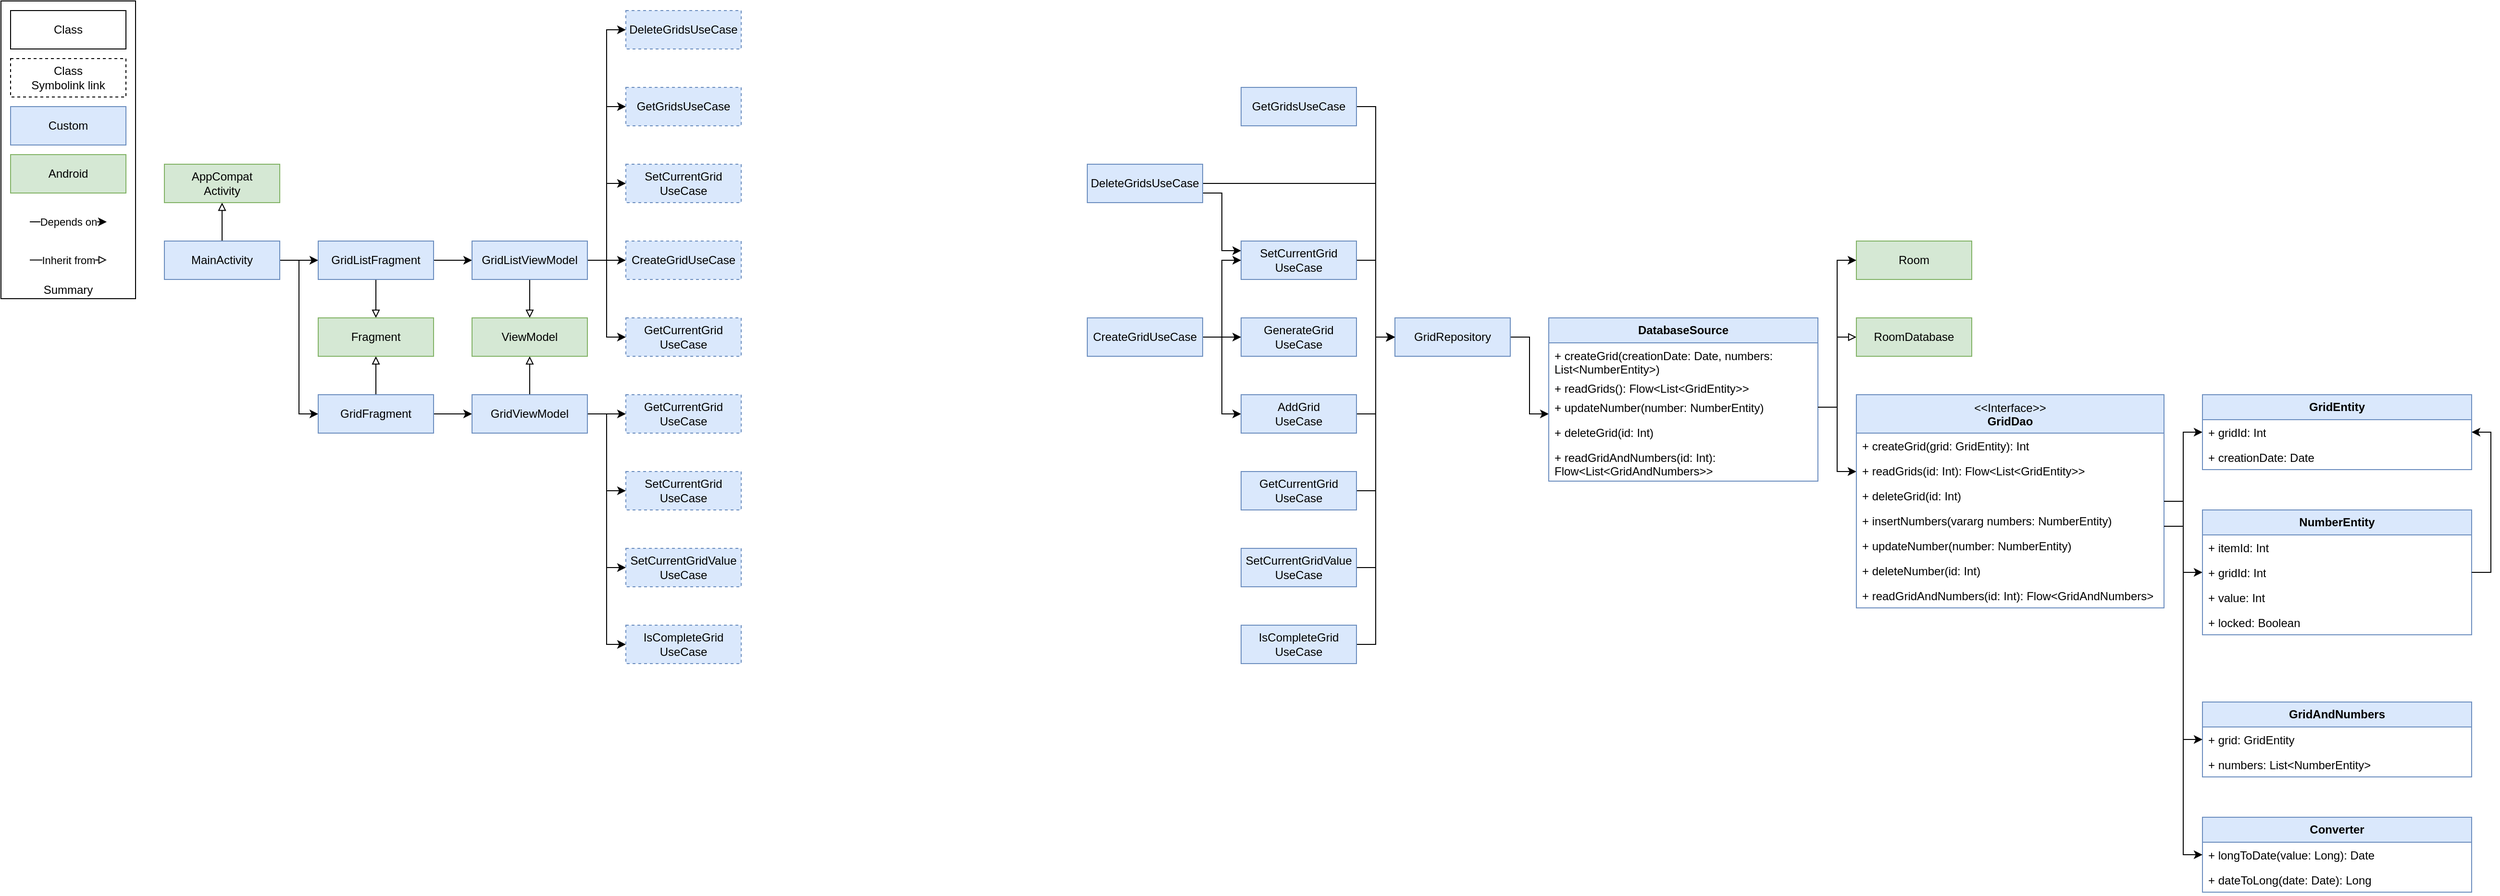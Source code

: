 <mxfile version="21.6.8" type="device">
  <diagram name="SUML" id="NLAh7Xzb34pMwgd8iKw2">
    <mxGraphModel dx="2849" dy="2372" grid="1" gridSize="10" guides="1" tooltips="1" connect="1" arrows="1" fold="1" page="1" pageScale="1" pageWidth="827" pageHeight="1169" math="0" shadow="0">
      <root>
        <mxCell id="0" />
        <mxCell id="1" parent="0" />
        <mxCell id="JIY74XaB05Dvq313Rqds-10" value="Summary" style="rounded=0;whiteSpace=wrap;html=1;connectable=0;allowArrows=0;align=center;verticalAlign=bottom;" parent="1" vertex="1">
          <mxGeometry x="-90" y="-10" width="140" height="310" as="geometry" />
        </mxCell>
        <mxCell id="4kyBC_adUinHuYCq5xL8-4" value="" style="edgeStyle=orthogonalEdgeStyle;rounded=0;orthogonalLoop=1;jettySize=auto;html=1;" parent="1" source="4kyBC_adUinHuYCq5xL8-1" target="4kyBC_adUinHuYCq5xL8-2" edge="1">
          <mxGeometry relative="1" as="geometry" />
        </mxCell>
        <mxCell id="4kyBC_adUinHuYCq5xL8-9" style="edgeStyle=orthogonalEdgeStyle;rounded=0;orthogonalLoop=1;jettySize=auto;html=1;exitX=1;exitY=0.5;exitDx=0;exitDy=0;entryX=0;entryY=0.5;entryDx=0;entryDy=0;" parent="1" source="4kyBC_adUinHuYCq5xL8-1" target="4kyBC_adUinHuYCq5xL8-7" edge="1">
          <mxGeometry relative="1" as="geometry" />
        </mxCell>
        <mxCell id="JIY74XaB05Dvq313Rqds-8" style="edgeStyle=orthogonalEdgeStyle;rounded=0;orthogonalLoop=1;jettySize=auto;html=1;exitX=0.5;exitY=0;exitDx=0;exitDy=0;entryX=0.5;entryY=1;entryDx=0;entryDy=0;endArrow=block;endFill=0;" parent="1" source="4kyBC_adUinHuYCq5xL8-1" target="JIY74XaB05Dvq313Rqds-7" edge="1">
          <mxGeometry relative="1" as="geometry" />
        </mxCell>
        <mxCell id="4kyBC_adUinHuYCq5xL8-1" value="MainActivity" style="rounded=0;whiteSpace=wrap;html=1;fillColor=#dae8fc;strokeColor=#6c8ebf;" parent="1" vertex="1">
          <mxGeometry x="80" y="240" width="120" height="40" as="geometry" />
        </mxCell>
        <mxCell id="4kyBC_adUinHuYCq5xL8-6" value="" style="edgeStyle=orthogonalEdgeStyle;rounded=0;orthogonalLoop=1;jettySize=auto;html=1;" parent="1" source="4kyBC_adUinHuYCq5xL8-2" target="4kyBC_adUinHuYCq5xL8-5" edge="1">
          <mxGeometry relative="1" as="geometry" />
        </mxCell>
        <mxCell id="YeZv4MfG5t6NwgMOMXwS-3" style="edgeStyle=orthogonalEdgeStyle;rounded=0;orthogonalLoop=1;jettySize=auto;html=1;exitX=0.5;exitY=1;exitDx=0;exitDy=0;entryX=0.5;entryY=0;entryDx=0;entryDy=0;endArrow=block;endFill=0;" parent="1" source="4kyBC_adUinHuYCq5xL8-2" target="YeZv4MfG5t6NwgMOMXwS-2" edge="1">
          <mxGeometry relative="1" as="geometry" />
        </mxCell>
        <mxCell id="4kyBC_adUinHuYCq5xL8-2" value="GridListFragment" style="rounded=0;whiteSpace=wrap;html=1;fillColor=#dae8fc;strokeColor=#6c8ebf;" parent="1" vertex="1">
          <mxGeometry x="240" y="240" width="120" height="40" as="geometry" />
        </mxCell>
        <mxCell id="4kyBC_adUinHuYCq5xL8-67" style="edgeStyle=orthogonalEdgeStyle;rounded=0;orthogonalLoop=1;jettySize=auto;html=1;exitX=1;exitY=0.5;exitDx=0;exitDy=0;entryX=0;entryY=0.5;entryDx=0;entryDy=0;" parent="1" source="4kyBC_adUinHuYCq5xL8-5" target="4kyBC_adUinHuYCq5xL8-66" edge="1">
          <mxGeometry relative="1" as="geometry" />
        </mxCell>
        <mxCell id="4kyBC_adUinHuYCq5xL8-69" style="edgeStyle=orthogonalEdgeStyle;rounded=0;orthogonalLoop=1;jettySize=auto;html=1;exitX=1;exitY=0.5;exitDx=0;exitDy=0;entryX=0;entryY=0.5;entryDx=0;entryDy=0;" parent="1" source="4kyBC_adUinHuYCq5xL8-5" target="4kyBC_adUinHuYCq5xL8-68" edge="1">
          <mxGeometry relative="1" as="geometry" />
        </mxCell>
        <mxCell id="4kyBC_adUinHuYCq5xL8-71" style="edgeStyle=orthogonalEdgeStyle;rounded=0;orthogonalLoop=1;jettySize=auto;html=1;exitX=1;exitY=0.5;exitDx=0;exitDy=0;entryX=0;entryY=0.5;entryDx=0;entryDy=0;" parent="1" source="4kyBC_adUinHuYCq5xL8-5" target="4kyBC_adUinHuYCq5xL8-70" edge="1">
          <mxGeometry relative="1" as="geometry" />
        </mxCell>
        <mxCell id="4kyBC_adUinHuYCq5xL8-73" style="edgeStyle=orthogonalEdgeStyle;rounded=0;orthogonalLoop=1;jettySize=auto;html=1;exitX=1;exitY=0.5;exitDx=0;exitDy=0;entryX=0;entryY=0.5;entryDx=0;entryDy=0;" parent="1" source="4kyBC_adUinHuYCq5xL8-5" target="4kyBC_adUinHuYCq5xL8-72" edge="1">
          <mxGeometry relative="1" as="geometry" />
        </mxCell>
        <mxCell id="4kyBC_adUinHuYCq5xL8-77" style="edgeStyle=orthogonalEdgeStyle;rounded=0;orthogonalLoop=1;jettySize=auto;html=1;exitX=1;exitY=0.5;exitDx=0;exitDy=0;entryX=0;entryY=0.5;entryDx=0;entryDy=0;" parent="1" source="4kyBC_adUinHuYCq5xL8-5" target="4kyBC_adUinHuYCq5xL8-76" edge="1">
          <mxGeometry relative="1" as="geometry" />
        </mxCell>
        <mxCell id="YeZv4MfG5t6NwgMOMXwS-6" style="edgeStyle=orthogonalEdgeStyle;rounded=0;orthogonalLoop=1;jettySize=auto;html=1;exitX=0.5;exitY=1;exitDx=0;exitDy=0;endArrow=block;endFill=0;" parent="1" source="4kyBC_adUinHuYCq5xL8-5" target="YeZv4MfG5t6NwgMOMXwS-5" edge="1">
          <mxGeometry relative="1" as="geometry" />
        </mxCell>
        <mxCell id="4kyBC_adUinHuYCq5xL8-5" value="GridListViewModel" style="rounded=0;whiteSpace=wrap;html=1;fillColor=#dae8fc;strokeColor=#6c8ebf;" parent="1" vertex="1">
          <mxGeometry x="400" y="240" width="120" height="40" as="geometry" />
        </mxCell>
        <mxCell id="4kyBC_adUinHuYCq5xL8-10" style="edgeStyle=orthogonalEdgeStyle;rounded=0;orthogonalLoop=1;jettySize=auto;html=1;exitX=1;exitY=0.5;exitDx=0;exitDy=0;entryX=0;entryY=0.5;entryDx=0;entryDy=0;" parent="1" source="4kyBC_adUinHuYCq5xL8-7" target="4kyBC_adUinHuYCq5xL8-8" edge="1">
          <mxGeometry relative="1" as="geometry" />
        </mxCell>
        <mxCell id="YeZv4MfG5t6NwgMOMXwS-4" style="edgeStyle=orthogonalEdgeStyle;rounded=0;orthogonalLoop=1;jettySize=auto;html=1;exitX=0.5;exitY=0;exitDx=0;exitDy=0;entryX=0.5;entryY=1;entryDx=0;entryDy=0;endArrow=block;endFill=0;" parent="1" source="4kyBC_adUinHuYCq5xL8-7" target="YeZv4MfG5t6NwgMOMXwS-2" edge="1">
          <mxGeometry relative="1" as="geometry" />
        </mxCell>
        <mxCell id="4kyBC_adUinHuYCq5xL8-7" value="GridFragment" style="rounded=0;whiteSpace=wrap;html=1;fillColor=#dae8fc;strokeColor=#6c8ebf;" parent="1" vertex="1">
          <mxGeometry x="240" y="400" width="120" height="40" as="geometry" />
        </mxCell>
        <mxCell id="4kyBC_adUinHuYCq5xL8-75" style="edgeStyle=orthogonalEdgeStyle;rounded=0;orthogonalLoop=1;jettySize=auto;html=1;exitX=1;exitY=0.5;exitDx=0;exitDy=0;entryX=0;entryY=0.5;entryDx=0;entryDy=0;" parent="1" source="4kyBC_adUinHuYCq5xL8-8" target="4kyBC_adUinHuYCq5xL8-74" edge="1">
          <mxGeometry relative="1" as="geometry" />
        </mxCell>
        <mxCell id="4kyBC_adUinHuYCq5xL8-79" style="edgeStyle=orthogonalEdgeStyle;rounded=0;orthogonalLoop=1;jettySize=auto;html=1;exitX=1;exitY=0.5;exitDx=0;exitDy=0;entryX=0;entryY=0.5;entryDx=0;entryDy=0;" parent="1" source="4kyBC_adUinHuYCq5xL8-8" target="4kyBC_adUinHuYCq5xL8-78" edge="1">
          <mxGeometry relative="1" as="geometry" />
        </mxCell>
        <mxCell id="4kyBC_adUinHuYCq5xL8-83" style="edgeStyle=orthogonalEdgeStyle;rounded=0;orthogonalLoop=1;jettySize=auto;html=1;exitX=1;exitY=0.5;exitDx=0;exitDy=0;entryX=0;entryY=0.5;entryDx=0;entryDy=0;" parent="1" source="4kyBC_adUinHuYCq5xL8-8" target="4kyBC_adUinHuYCq5xL8-81" edge="1">
          <mxGeometry relative="1" as="geometry" />
        </mxCell>
        <mxCell id="4kyBC_adUinHuYCq5xL8-88" style="edgeStyle=orthogonalEdgeStyle;rounded=0;orthogonalLoop=1;jettySize=auto;html=1;exitX=1;exitY=0.5;exitDx=0;exitDy=0;entryX=0;entryY=0.5;entryDx=0;entryDy=0;" parent="1" source="4kyBC_adUinHuYCq5xL8-8" target="4kyBC_adUinHuYCq5xL8-87" edge="1">
          <mxGeometry relative="1" as="geometry" />
        </mxCell>
        <mxCell id="YeZv4MfG5t6NwgMOMXwS-7" style="edgeStyle=orthogonalEdgeStyle;rounded=0;orthogonalLoop=1;jettySize=auto;html=1;exitX=0.5;exitY=0;exitDx=0;exitDy=0;endArrow=block;endFill=0;" parent="1" source="4kyBC_adUinHuYCq5xL8-8" target="YeZv4MfG5t6NwgMOMXwS-5" edge="1">
          <mxGeometry relative="1" as="geometry" />
        </mxCell>
        <mxCell id="4kyBC_adUinHuYCq5xL8-8" value="GridViewModel" style="rounded=0;whiteSpace=wrap;html=1;fillColor=#dae8fc;strokeColor=#6c8ebf;" parent="1" vertex="1">
          <mxGeometry x="400" y="400" width="120" height="40" as="geometry" />
        </mxCell>
        <mxCell id="4kyBC_adUinHuYCq5xL8-39" style="edgeStyle=orthogonalEdgeStyle;rounded=0;orthogonalLoop=1;jettySize=auto;html=1;exitX=1;exitY=0.5;exitDx=0;exitDy=0;entryX=0;entryY=0.5;entryDx=0;entryDy=0;" parent="1" source="4kyBC_adUinHuYCq5xL8-11" target="4kyBC_adUinHuYCq5xL8-25" edge="1">
          <mxGeometry relative="1" as="geometry" />
        </mxCell>
        <mxCell id="4kyBC_adUinHuYCq5xL8-11" value="GetGridsUseCase" style="rounded=0;whiteSpace=wrap;html=1;fillColor=#dae8fc;strokeColor=#6c8ebf;" parent="1" vertex="1">
          <mxGeometry x="1200" y="80" width="120" height="40" as="geometry" />
        </mxCell>
        <mxCell id="4kyBC_adUinHuYCq5xL8-20" style="edgeStyle=orthogonalEdgeStyle;rounded=0;orthogonalLoop=1;jettySize=auto;html=1;exitX=1;exitY=0.5;exitDx=0;exitDy=0;entryX=0;entryY=0.5;entryDx=0;entryDy=0;" parent="1" source="4kyBC_adUinHuYCq5xL8-12" target="4kyBC_adUinHuYCq5xL8-25" edge="1">
          <mxGeometry relative="1" as="geometry">
            <mxPoint x="1520" y="260" as="targetPoint" />
            <Array as="points">
              <mxPoint x="1340" y="180" />
              <mxPoint x="1340" y="340" />
            </Array>
          </mxGeometry>
        </mxCell>
        <mxCell id="4kyBC_adUinHuYCq5xL8-59" style="edgeStyle=orthogonalEdgeStyle;rounded=0;orthogonalLoop=1;jettySize=auto;html=1;exitX=1;exitY=0.75;exitDx=0;exitDy=0;entryX=0;entryY=0.25;entryDx=0;entryDy=0;" parent="1" source="4kyBC_adUinHuYCq5xL8-12" target="4kyBC_adUinHuYCq5xL8-21" edge="1">
          <mxGeometry relative="1" as="geometry" />
        </mxCell>
        <mxCell id="4kyBC_adUinHuYCq5xL8-12" value="DeleteGridsUseCase" style="rounded=0;whiteSpace=wrap;html=1;fillColor=#dae8fc;strokeColor=#6c8ebf;" parent="1" vertex="1">
          <mxGeometry x="1040" y="160" width="120" height="40" as="geometry" />
        </mxCell>
        <mxCell id="4kyBC_adUinHuYCq5xL8-26" style="edgeStyle=orthogonalEdgeStyle;rounded=0;orthogonalLoop=1;jettySize=auto;html=1;exitX=1;exitY=0.5;exitDx=0;exitDy=0;entryX=0;entryY=0.5;entryDx=0;entryDy=0;" parent="1" source="4kyBC_adUinHuYCq5xL8-21" target="4kyBC_adUinHuYCq5xL8-25" edge="1">
          <mxGeometry relative="1" as="geometry" />
        </mxCell>
        <mxCell id="4kyBC_adUinHuYCq5xL8-27" style="edgeStyle=orthogonalEdgeStyle;rounded=0;orthogonalLoop=1;jettySize=auto;html=1;exitX=1;exitY=0.5;exitDx=0;exitDy=0;entryX=0;entryY=0.5;entryDx=0;entryDy=0;" parent="1" source="4kyBC_adUinHuYCq5xL8-21" target="4kyBC_adUinHuYCq5xL8-25" edge="1">
          <mxGeometry relative="1" as="geometry">
            <mxPoint x="1520" y="270" as="targetPoint" />
          </mxGeometry>
        </mxCell>
        <mxCell id="4kyBC_adUinHuYCq5xL8-21" value="SetCurrentGrid&lt;br style=&quot;border-color: var(--border-color);&quot;&gt;UseCase" style="rounded=0;whiteSpace=wrap;html=1;fillColor=#dae8fc;strokeColor=#6c8ebf;" parent="1" vertex="1">
          <mxGeometry x="1200" y="240" width="120" height="40" as="geometry" />
        </mxCell>
        <mxCell id="4kyBC_adUinHuYCq5xL8-23" value="GenerateGrid&lt;br&gt;UseCase" style="rounded=0;whiteSpace=wrap;html=1;fillColor=#dae8fc;strokeColor=#6c8ebf;" parent="1" vertex="1">
          <mxGeometry x="1200" y="320" width="120" height="40" as="geometry" />
        </mxCell>
        <mxCell id="mE_XDLKYH2PYK32XQOd8-2" style="edgeStyle=orthogonalEdgeStyle;rounded=0;orthogonalLoop=1;jettySize=auto;html=1;exitX=1;exitY=0.5;exitDx=0;exitDy=0;" parent="1" source="4kyBC_adUinHuYCq5xL8-25" target="XNJ1bxFLz4BDvMgfMpp8-12" edge="1">
          <mxGeometry relative="1" as="geometry">
            <mxPoint x="1520" y="340" as="targetPoint" />
            <Array as="points">
              <mxPoint x="1500" y="340" />
              <mxPoint x="1500" y="420" />
            </Array>
          </mxGeometry>
        </mxCell>
        <mxCell id="4kyBC_adUinHuYCq5xL8-25" value="GridRepository" style="rounded=0;whiteSpace=wrap;html=1;fillColor=#dae8fc;strokeColor=#6c8ebf;" parent="1" vertex="1">
          <mxGeometry x="1360" y="320" width="120" height="40" as="geometry" />
        </mxCell>
        <mxCell id="4kyBC_adUinHuYCq5xL8-43" style="edgeStyle=orthogonalEdgeStyle;rounded=0;orthogonalLoop=1;jettySize=auto;html=1;exitX=1;exitY=0.5;exitDx=0;exitDy=0;entryX=0;entryY=0.5;entryDx=0;entryDy=0;" parent="1" source="4kyBC_adUinHuYCq5xL8-41" target="4kyBC_adUinHuYCq5xL8-25" edge="1">
          <mxGeometry relative="1" as="geometry" />
        </mxCell>
        <mxCell id="4kyBC_adUinHuYCq5xL8-41" value="GetCurrentGrid&lt;br&gt;UseCase" style="rounded=0;whiteSpace=wrap;html=1;fillColor=#dae8fc;strokeColor=#6c8ebf;" parent="1" vertex="1">
          <mxGeometry x="1200" y="480" width="120" height="40" as="geometry" />
        </mxCell>
        <mxCell id="4kyBC_adUinHuYCq5xL8-46" style="edgeStyle=orthogonalEdgeStyle;rounded=0;orthogonalLoop=1;jettySize=auto;html=1;exitX=1;exitY=0.5;exitDx=0;exitDy=0;entryX=0;entryY=0.5;entryDx=0;entryDy=0;" parent="1" source="4kyBC_adUinHuYCq5xL8-45" target="4kyBC_adUinHuYCq5xL8-23" edge="1">
          <mxGeometry relative="1" as="geometry" />
        </mxCell>
        <mxCell id="4kyBC_adUinHuYCq5xL8-47" style="edgeStyle=orthogonalEdgeStyle;rounded=0;orthogonalLoop=1;jettySize=auto;html=1;exitX=1;exitY=0.5;exitDx=0;exitDy=0;entryX=0;entryY=0.5;entryDx=0;entryDy=0;" parent="1" source="4kyBC_adUinHuYCq5xL8-45" target="4kyBC_adUinHuYCq5xL8-21" edge="1">
          <mxGeometry relative="1" as="geometry" />
        </mxCell>
        <mxCell id="4kyBC_adUinHuYCq5xL8-64" style="edgeStyle=orthogonalEdgeStyle;rounded=0;orthogonalLoop=1;jettySize=auto;html=1;exitX=1;exitY=0.5;exitDx=0;exitDy=0;entryX=0;entryY=0.5;entryDx=0;entryDy=0;" parent="1" source="4kyBC_adUinHuYCq5xL8-45" target="4kyBC_adUinHuYCq5xL8-63" edge="1">
          <mxGeometry relative="1" as="geometry" />
        </mxCell>
        <mxCell id="4kyBC_adUinHuYCq5xL8-45" value="CreateGridUseCase" style="rounded=0;whiteSpace=wrap;html=1;fillColor=#dae8fc;strokeColor=#6c8ebf;" parent="1" vertex="1">
          <mxGeometry x="1040" y="320" width="120" height="40" as="geometry" />
        </mxCell>
        <mxCell id="XNJ1bxFLz4BDvMgfMpp8-32" style="edgeStyle=orthogonalEdgeStyle;rounded=0;orthogonalLoop=1;jettySize=auto;html=1;entryX=0;entryY=0.5;entryDx=0;entryDy=0;" parent="1" source="4kyBC_adUinHuYCq5xL8-52" target="4kyBC_adUinHuYCq5xL8-25" edge="1">
          <mxGeometry relative="1" as="geometry">
            <mxPoint x="1320" y="660" as="sourcePoint" />
          </mxGeometry>
        </mxCell>
        <mxCell id="4kyBC_adUinHuYCq5xL8-52" value="IsCompleteGrid&lt;br&gt;UseCase" style="rounded=0;whiteSpace=wrap;html=1;fillColor=#dae8fc;strokeColor=#6c8ebf;" parent="1" vertex="1">
          <mxGeometry x="1200" y="640" width="120" height="40" as="geometry" />
        </mxCell>
        <mxCell id="4kyBC_adUinHuYCq5xL8-61" style="edgeStyle=orthogonalEdgeStyle;rounded=0;orthogonalLoop=1;jettySize=auto;html=1;exitX=1;exitY=0.5;exitDx=0;exitDy=0;entryX=0;entryY=0.5;entryDx=0;entryDy=0;" parent="1" source="4kyBC_adUinHuYCq5xL8-60" target="4kyBC_adUinHuYCq5xL8-25" edge="1">
          <mxGeometry relative="1" as="geometry" />
        </mxCell>
        <mxCell id="4kyBC_adUinHuYCq5xL8-60" value="SetCurrentGridValue&lt;br&gt;UseCase" style="rounded=0;whiteSpace=wrap;html=1;fillColor=#dae8fc;strokeColor=#6c8ebf;" parent="1" vertex="1">
          <mxGeometry x="1200" y="560" width="120" height="40" as="geometry" />
        </mxCell>
        <mxCell id="4kyBC_adUinHuYCq5xL8-65" style="edgeStyle=orthogonalEdgeStyle;rounded=0;orthogonalLoop=1;jettySize=auto;html=1;exitX=1;exitY=0.5;exitDx=0;exitDy=0;entryX=0;entryY=0.5;entryDx=0;entryDy=0;" parent="1" source="4kyBC_adUinHuYCq5xL8-63" target="4kyBC_adUinHuYCq5xL8-25" edge="1">
          <mxGeometry relative="1" as="geometry" />
        </mxCell>
        <mxCell id="4kyBC_adUinHuYCq5xL8-63" value="AddGrid&lt;br&gt;UseCase" style="rounded=0;whiteSpace=wrap;html=1;fillColor=#dae8fc;strokeColor=#6c8ebf;" parent="1" vertex="1">
          <mxGeometry x="1200" y="400" width="120" height="40" as="geometry" />
        </mxCell>
        <mxCell id="4kyBC_adUinHuYCq5xL8-66" value="GetGridsUseCase" style="rounded=0;whiteSpace=wrap;html=1;dashed=1;fillColor=#dae8fc;strokeColor=#6c8ebf;" parent="1" vertex="1">
          <mxGeometry x="560" y="80" width="120" height="40" as="geometry" />
        </mxCell>
        <mxCell id="4kyBC_adUinHuYCq5xL8-68" value="CreateGridUseCase" style="rounded=0;whiteSpace=wrap;html=1;dashed=1;fillColor=#dae8fc;strokeColor=#6c8ebf;" parent="1" vertex="1">
          <mxGeometry x="560" y="240" width="120" height="40" as="geometry" />
        </mxCell>
        <mxCell id="4kyBC_adUinHuYCq5xL8-70" value="GetCurrentGrid&lt;br&gt;UseCase" style="rounded=0;whiteSpace=wrap;html=1;dashed=1;fillColor=#dae8fc;strokeColor=#6c8ebf;" parent="1" vertex="1">
          <mxGeometry x="560" y="320" width="120" height="40" as="geometry" />
        </mxCell>
        <mxCell id="4kyBC_adUinHuYCq5xL8-72" value="SetCurrentGrid&lt;br&gt;UseCase" style="rounded=0;whiteSpace=wrap;html=1;dashed=1;fillColor=#dae8fc;strokeColor=#6c8ebf;" parent="1" vertex="1">
          <mxGeometry x="560" y="160" width="120" height="40" as="geometry" />
        </mxCell>
        <mxCell id="4kyBC_adUinHuYCq5xL8-74" value="SetCurrentGridValue&lt;br&gt;UseCase" style="rounded=0;whiteSpace=wrap;html=1;dashed=1;fillColor=#dae8fc;strokeColor=#6c8ebf;" parent="1" vertex="1">
          <mxGeometry x="560" y="560" width="120" height="40" as="geometry" />
        </mxCell>
        <mxCell id="4kyBC_adUinHuYCq5xL8-76" value="DeleteGridsUseCase" style="rounded=0;whiteSpace=wrap;html=1;dashed=1;fillColor=#dae8fc;strokeColor=#6c8ebf;" parent="1" vertex="1">
          <mxGeometry x="560" width="120" height="40" as="geometry" />
        </mxCell>
        <mxCell id="4kyBC_adUinHuYCq5xL8-78" value="SetCurrentGrid&lt;br&gt;UseCase" style="rounded=0;whiteSpace=wrap;html=1;dashed=1;fillColor=#dae8fc;strokeColor=#6c8ebf;" parent="1" vertex="1">
          <mxGeometry x="560" y="480" width="120" height="40" as="geometry" />
        </mxCell>
        <mxCell id="4kyBC_adUinHuYCq5xL8-81" value="IsCompleteGrid&lt;br&gt;UseCase" style="rounded=0;whiteSpace=wrap;html=1;dashed=1;fillColor=#dae8fc;strokeColor=#6c8ebf;" parent="1" vertex="1">
          <mxGeometry x="560" y="640" width="120" height="40" as="geometry" />
        </mxCell>
        <mxCell id="4kyBC_adUinHuYCq5xL8-87" value="GetCurrentGrid&lt;br&gt;UseCase" style="rounded=0;whiteSpace=wrap;html=1;dashed=1;fillColor=#dae8fc;strokeColor=#6c8ebf;" parent="1" vertex="1">
          <mxGeometry x="560" y="400" width="120" height="40" as="geometry" />
        </mxCell>
        <mxCell id="JIY74XaB05Dvq313Rqds-2" value="Class" style="rounded=0;whiteSpace=wrap;html=1;" parent="1" vertex="1">
          <mxGeometry x="-80" width="120" height="40" as="geometry" />
        </mxCell>
        <mxCell id="JIY74XaB05Dvq313Rqds-3" value="Class&lt;br&gt;Symbolink link" style="rounded=0;whiteSpace=wrap;html=1;dashed=1;" parent="1" vertex="1">
          <mxGeometry x="-80" y="50" width="120" height="40" as="geometry" />
        </mxCell>
        <mxCell id="JIY74XaB05Dvq313Rqds-4" value="Custom" style="rounded=0;whiteSpace=wrap;html=1;fillColor=#dae8fc;strokeColor=#6c8ebf;" parent="1" vertex="1">
          <mxGeometry x="-80" y="100" width="120" height="40" as="geometry" />
        </mxCell>
        <mxCell id="JIY74XaB05Dvq313Rqds-5" value="Android" style="rounded=0;whiteSpace=wrap;html=1;fillColor=#d5e8d4;strokeColor=#82b366;" parent="1" vertex="1">
          <mxGeometry x="-80" y="150" width="120" height="40" as="geometry" />
        </mxCell>
        <mxCell id="JIY74XaB05Dvq313Rqds-7" value="AppCompat&lt;br&gt;Activity" style="rounded=0;whiteSpace=wrap;html=1;fillColor=#d5e8d4;strokeColor=#82b366;" parent="1" vertex="1">
          <mxGeometry x="80" y="160" width="120" height="40" as="geometry" />
        </mxCell>
        <mxCell id="YeZv4MfG5t6NwgMOMXwS-2" value="Fragment" style="rounded=0;whiteSpace=wrap;html=1;fillColor=#d5e8d4;strokeColor=#82b366;" parent="1" vertex="1">
          <mxGeometry x="240" y="320" width="120" height="40" as="geometry" />
        </mxCell>
        <mxCell id="YeZv4MfG5t6NwgMOMXwS-5" value="ViewModel" style="rounded=0;whiteSpace=wrap;html=1;fillColor=#d5e8d4;strokeColor=#82b366;" parent="1" vertex="1">
          <mxGeometry x="400" y="320" width="120" height="40" as="geometry" />
        </mxCell>
        <mxCell id="mE_XDLKYH2PYK32XQOd8-4" style="edgeStyle=orthogonalEdgeStyle;rounded=0;orthogonalLoop=1;jettySize=auto;html=1;entryX=0;entryY=0.5;entryDx=0;entryDy=0;endArrow=block;endFill=0;exitX=1;exitY=0.5;exitDx=0;exitDy=0;" parent="1" source="XNJ1bxFLz4BDvMgfMpp8-25" target="mE_XDLKYH2PYK32XQOd8-3" edge="1">
          <mxGeometry relative="1" as="geometry">
            <mxPoint x="1800" y="340" as="sourcePoint" />
          </mxGeometry>
        </mxCell>
        <mxCell id="mE_XDLKYH2PYK32XQOd8-3" value="RoomDatabase" style="rounded=0;whiteSpace=wrap;html=1;fillColor=#d5e8d4;strokeColor=#82b366;" parent="1" vertex="1">
          <mxGeometry x="1840" y="320" width="120" height="40" as="geometry" />
        </mxCell>
        <mxCell id="Klv46KZobbPqdw4Ytzde-26" style="edgeStyle=orthogonalEdgeStyle;rounded=0;orthogonalLoop=1;jettySize=auto;html=1;exitX=1;exitY=0.5;exitDx=0;exitDy=0;" parent="1" source="XNJ1bxFLz4BDvMgfMpp8-25" target="Klv46KZobbPqdw4Ytzde-1" edge="1">
          <mxGeometry relative="1" as="geometry">
            <mxPoint x="1800" y="350" as="sourcePoint" />
            <mxPoint x="1680" y="479" as="targetPoint" />
            <Array as="points">
              <mxPoint x="1820" y="413" />
              <mxPoint x="1820" y="480" />
            </Array>
          </mxGeometry>
        </mxCell>
        <mxCell id="mE_XDLKYH2PYK32XQOd8-13" value="Room" style="rounded=0;whiteSpace=wrap;html=1;fillColor=#d5e8d4;strokeColor=#82b366;" parent="1" vertex="1">
          <mxGeometry x="1840" y="240" width="120" height="40" as="geometry" />
        </mxCell>
        <mxCell id="Klv46KZobbPqdw4Ytzde-23" style="edgeStyle=orthogonalEdgeStyle;rounded=0;orthogonalLoop=1;jettySize=auto;html=1;" parent="1" source="Klv46KZobbPqdw4Ytzde-1" target="Klv46KZobbPqdw4Ytzde-9" edge="1">
          <mxGeometry relative="1" as="geometry" />
        </mxCell>
        <mxCell id="Klv46KZobbPqdw4Ytzde-35" style="edgeStyle=orthogonalEdgeStyle;rounded=0;orthogonalLoop=1;jettySize=auto;html=1;entryX=0;entryY=0.5;entryDx=0;entryDy=0;" parent="1" source="Klv46KZobbPqdw4Ytzde-1" target="XNJ1bxFLz4BDvMgfMpp8-2" edge="1">
          <mxGeometry relative="1" as="geometry">
            <Array as="points">
              <mxPoint x="2180" y="537" />
              <mxPoint x="2180" y="585" />
            </Array>
          </mxGeometry>
        </mxCell>
        <mxCell id="Klv46KZobbPqdw4Ytzde-1" value="&lt;span style=&quot;font-weight: normal;&quot;&gt;&amp;lt;&amp;lt;Interface&amp;gt;&amp;gt;&lt;/span&gt;&lt;br&gt;GridDao" style="swimlane;fontStyle=1;align=center;verticalAlign=top;childLayout=stackLayout;horizontal=1;startSize=40;horizontalStack=0;resizeParent=1;resizeParentMax=0;resizeLast=0;collapsible=1;marginBottom=0;whiteSpace=wrap;html=1;fillColor=#dae8fc;strokeColor=#6c8ebf;" parent="1" vertex="1">
          <mxGeometry x="1840" y="400" width="320" height="222" as="geometry" />
        </mxCell>
        <mxCell id="h6VU9AO6Q5mEP0LXfKcr-3" value="+ createGrid(grid: GridEntity): Int" style="text;strokeColor=none;fillColor=none;align=left;verticalAlign=top;spacingLeft=4;spacingRight=4;overflow=hidden;rotatable=0;points=[[0,0.5],[1,0.5]];portConstraint=eastwest;whiteSpace=wrap;html=1;" parent="Klv46KZobbPqdw4Ytzde-1" vertex="1">
          <mxGeometry y="40" width="320" height="26" as="geometry" />
        </mxCell>
        <mxCell id="Klv46KZobbPqdw4Ytzde-5" value="+ readGrids(id: Int): Flow&amp;lt;List&amp;lt;GridEntity&amp;gt;&amp;gt;" style="text;strokeColor=none;fillColor=none;align=left;verticalAlign=top;spacingLeft=4;spacingRight=4;overflow=hidden;rotatable=0;points=[[0,0.5],[1,0.5]];portConstraint=eastwest;whiteSpace=wrap;html=1;" parent="Klv46KZobbPqdw4Ytzde-1" vertex="1">
          <mxGeometry y="66" width="320" height="26" as="geometry" />
        </mxCell>
        <mxCell id="h6VU9AO6Q5mEP0LXfKcr-7" value="+ deleteGrid(id: Int)" style="text;strokeColor=none;fillColor=none;align=left;verticalAlign=top;spacingLeft=4;spacingRight=4;overflow=hidden;rotatable=0;points=[[0,0.5],[1,0.5]];portConstraint=eastwest;whiteSpace=wrap;html=1;" parent="Klv46KZobbPqdw4Ytzde-1" vertex="1">
          <mxGeometry y="92" width="320" height="26" as="geometry" />
        </mxCell>
        <mxCell id="XNJ1bxFLz4BDvMgfMpp8-5" value="+ insertNumbers(vararg numbers: NumberEntity)" style="text;strokeColor=none;fillColor=none;align=left;verticalAlign=top;spacingLeft=4;spacingRight=4;overflow=hidden;rotatable=0;points=[[0,0.5],[1,0.5]];portConstraint=eastwest;whiteSpace=wrap;html=1;" parent="Klv46KZobbPqdw4Ytzde-1" vertex="1">
          <mxGeometry y="118" width="320" height="26" as="geometry" />
        </mxCell>
        <mxCell id="XNJ1bxFLz4BDvMgfMpp8-7" value="+ updateNumber(number: NumberEntity)" style="text;strokeColor=none;fillColor=none;align=left;verticalAlign=top;spacingLeft=4;spacingRight=4;overflow=hidden;rotatable=0;points=[[0,0.5],[1,0.5]];portConstraint=eastwest;whiteSpace=wrap;html=1;" parent="Klv46KZobbPqdw4Ytzde-1" vertex="1">
          <mxGeometry y="144" width="320" height="26" as="geometry" />
        </mxCell>
        <mxCell id="XNJ1bxFLz4BDvMgfMpp8-8" value="+ deleteNumber(id: Int)" style="text;strokeColor=none;fillColor=none;align=left;verticalAlign=top;spacingLeft=4;spacingRight=4;overflow=hidden;rotatable=0;points=[[0,0.5],[1,0.5]];portConstraint=eastwest;whiteSpace=wrap;html=1;" parent="Klv46KZobbPqdw4Ytzde-1" vertex="1">
          <mxGeometry y="170" width="320" height="26" as="geometry" />
        </mxCell>
        <mxCell id="XNJ1bxFLz4BDvMgfMpp8-27" value="+ readGridAndNumbers(id: Int): Flow&amp;lt;GridAndNumbers&amp;gt;" style="text;strokeColor=none;fillColor=none;align=left;verticalAlign=top;spacingLeft=4;spacingRight=4;overflow=hidden;rotatable=0;points=[[0,0.5],[1,0.5]];portConstraint=eastwest;whiteSpace=wrap;html=1;" parent="Klv46KZobbPqdw4Ytzde-1" vertex="1">
          <mxGeometry y="196" width="320" height="26" as="geometry" />
        </mxCell>
        <mxCell id="Klv46KZobbPqdw4Ytzde-9" value="&lt;b&gt;GridEntity&lt;/b&gt;" style="swimlane;fontStyle=0;childLayout=stackLayout;horizontal=1;startSize=26;fillColor=#dae8fc;horizontalStack=0;resizeParent=1;resizeParentMax=0;resizeLast=0;collapsible=1;marginBottom=0;whiteSpace=wrap;html=1;strokeColor=#6c8ebf;" parent="1" vertex="1">
          <mxGeometry x="2200" y="400" width="280" height="78" as="geometry" />
        </mxCell>
        <mxCell id="Klv46KZobbPqdw4Ytzde-10" value="+ gridId: Int" style="text;strokeColor=none;fillColor=none;align=left;verticalAlign=top;spacingLeft=4;spacingRight=4;overflow=hidden;rotatable=0;points=[[0,0.5],[1,0.5]];portConstraint=eastwest;whiteSpace=wrap;html=1;" parent="Klv46KZobbPqdw4Ytzde-9" vertex="1">
          <mxGeometry y="26" width="280" height="26" as="geometry" />
        </mxCell>
        <mxCell id="Klv46KZobbPqdw4Ytzde-11" value="+ creationDate: Date" style="text;strokeColor=none;fillColor=none;align=left;verticalAlign=top;spacingLeft=4;spacingRight=4;overflow=hidden;rotatable=0;points=[[0,0.5],[1,0.5]];portConstraint=eastwest;whiteSpace=wrap;html=1;" parent="Klv46KZobbPqdw4Ytzde-9" vertex="1">
          <mxGeometry y="52" width="280" height="26" as="geometry" />
        </mxCell>
        <mxCell id="Klv46KZobbPqdw4Ytzde-27" value="Depends on" style="endArrow=classic;html=1;rounded=0;" parent="1" edge="1">
          <mxGeometry width="50" height="50" relative="1" as="geometry">
            <mxPoint x="-60" y="220" as="sourcePoint" />
            <mxPoint x="20" y="220" as="targetPoint" />
          </mxGeometry>
        </mxCell>
        <mxCell id="Klv46KZobbPqdw4Ytzde-28" value="Inherit from" style="endArrow=block;html=1;rounded=0;endFill=0;" parent="1" edge="1">
          <mxGeometry width="50" height="50" relative="1" as="geometry">
            <mxPoint x="-60" y="259.71" as="sourcePoint" />
            <mxPoint x="20" y="259.71" as="targetPoint" />
          </mxGeometry>
        </mxCell>
        <mxCell id="Klv46KZobbPqdw4Ytzde-32" value="&lt;b&gt;NumberEntity&lt;/b&gt;" style="swimlane;fontStyle=0;childLayout=stackLayout;horizontal=1;startSize=26;fillColor=#dae8fc;horizontalStack=0;resizeParent=1;resizeParentMax=0;resizeLast=0;collapsible=1;marginBottom=0;whiteSpace=wrap;html=1;strokeColor=#6c8ebf;" parent="1" vertex="1">
          <mxGeometry x="2200" y="520" width="280" height="130" as="geometry" />
        </mxCell>
        <mxCell id="h6VU9AO6Q5mEP0LXfKcr-1" value="+ itemId: Int" style="text;strokeColor=none;fillColor=none;align=left;verticalAlign=top;spacingLeft=4;spacingRight=4;overflow=hidden;rotatable=0;points=[[0,0.5],[1,0.5]];portConstraint=eastwest;whiteSpace=wrap;html=1;" parent="Klv46KZobbPqdw4Ytzde-32" vertex="1">
          <mxGeometry y="26" width="280" height="26" as="geometry" />
        </mxCell>
        <mxCell id="XNJ1bxFLz4BDvMgfMpp8-2" value="+ gridId: Int" style="text;strokeColor=none;fillColor=none;align=left;verticalAlign=top;spacingLeft=4;spacingRight=4;overflow=hidden;rotatable=0;points=[[0,0.5],[1,0.5]];portConstraint=eastwest;whiteSpace=wrap;html=1;" parent="Klv46KZobbPqdw4Ytzde-32" vertex="1">
          <mxGeometry y="52" width="280" height="26" as="geometry" />
        </mxCell>
        <mxCell id="Klv46KZobbPqdw4Ytzde-33" value="+ value: Int" style="text;strokeColor=none;fillColor=none;align=left;verticalAlign=top;spacingLeft=4;spacingRight=4;overflow=hidden;rotatable=0;points=[[0,0.5],[1,0.5]];portConstraint=eastwest;whiteSpace=wrap;html=1;" parent="Klv46KZobbPqdw4Ytzde-32" vertex="1">
          <mxGeometry y="78" width="280" height="26" as="geometry" />
        </mxCell>
        <mxCell id="Klv46KZobbPqdw4Ytzde-34" value="+ locked: Boolean" style="text;strokeColor=none;fillColor=none;align=left;verticalAlign=top;spacingLeft=4;spacingRight=4;overflow=hidden;rotatable=0;points=[[0,0.5],[1,0.5]];portConstraint=eastwest;whiteSpace=wrap;html=1;" parent="Klv46KZobbPqdw4Ytzde-32" vertex="1">
          <mxGeometry y="104" width="280" height="26" as="geometry" />
        </mxCell>
        <mxCell id="XNJ1bxFLz4BDvMgfMpp8-4" style="edgeStyle=orthogonalEdgeStyle;rounded=0;orthogonalLoop=1;jettySize=auto;html=1;exitX=1;exitY=0.5;exitDx=0;exitDy=0;entryX=1;entryY=0.5;entryDx=0;entryDy=0;" parent="1" source="XNJ1bxFLz4BDvMgfMpp8-2" target="Klv46KZobbPqdw4Ytzde-10" edge="1">
          <mxGeometry relative="1" as="geometry" />
        </mxCell>
        <mxCell id="XNJ1bxFLz4BDvMgfMpp8-12" value="&lt;b&gt;DatabaseSource&lt;/b&gt;" style="swimlane;fontStyle=0;childLayout=stackLayout;horizontal=1;startSize=26;fillColor=#dae8fc;horizontalStack=0;resizeParent=1;resizeParentMax=0;resizeLast=0;collapsible=1;marginBottom=0;whiteSpace=wrap;html=1;strokeColor=#6c8ebf;" parent="1" vertex="1">
          <mxGeometry x="1520" y="320" width="280" height="170" as="geometry" />
        </mxCell>
        <mxCell id="XNJ1bxFLz4BDvMgfMpp8-13" value="+ createGrid(creationDate: Date, numbers: List&amp;lt;NumberEntity&amp;gt;)" style="text;strokeColor=none;fillColor=none;align=left;verticalAlign=top;spacingLeft=4;spacingRight=4;overflow=hidden;rotatable=0;points=[[0,0.5],[1,0.5]];portConstraint=eastwest;whiteSpace=wrap;html=1;" parent="XNJ1bxFLz4BDvMgfMpp8-12" vertex="1">
          <mxGeometry y="26" width="280" height="34" as="geometry" />
        </mxCell>
        <mxCell id="XNJ1bxFLz4BDvMgfMpp8-29" value="+ readGrids(): Flow&amp;lt;List&amp;lt;GridEntity&amp;gt;&amp;gt;" style="text;strokeColor=none;fillColor=none;align=left;verticalAlign=top;spacingLeft=4;spacingRight=4;overflow=hidden;rotatable=0;points=[[0,0.5],[1,0.5]];portConstraint=eastwest;whiteSpace=wrap;html=1;" parent="XNJ1bxFLz4BDvMgfMpp8-12" vertex="1">
          <mxGeometry y="60" width="280" height="20" as="geometry" />
        </mxCell>
        <mxCell id="XNJ1bxFLz4BDvMgfMpp8-25" value="+ updateNumber(number: NumberEntity)" style="text;strokeColor=none;fillColor=none;align=left;verticalAlign=top;spacingLeft=4;spacingRight=4;overflow=hidden;rotatable=0;points=[[0,0.5],[1,0.5]];portConstraint=eastwest;whiteSpace=wrap;html=1;" parent="XNJ1bxFLz4BDvMgfMpp8-12" vertex="1">
          <mxGeometry y="80" width="280" height="26" as="geometry" />
        </mxCell>
        <mxCell id="XNJ1bxFLz4BDvMgfMpp8-26" value="+ deleteGrid(id: Int)" style="text;strokeColor=none;fillColor=none;align=left;verticalAlign=top;spacingLeft=4;spacingRight=4;overflow=hidden;rotatable=0;points=[[0,0.5],[1,0.5]];portConstraint=eastwest;whiteSpace=wrap;html=1;" parent="XNJ1bxFLz4BDvMgfMpp8-12" vertex="1">
          <mxGeometry y="106" width="280" height="26" as="geometry" />
        </mxCell>
        <mxCell id="XNJ1bxFLz4BDvMgfMpp8-14" value="+ readGridAndNumbers(id: Int): Flow&amp;lt;List&amp;lt;GridAndNumbers&amp;gt;&amp;gt;" style="text;strokeColor=none;fillColor=none;align=left;verticalAlign=top;spacingLeft=4;spacingRight=4;overflow=hidden;rotatable=0;points=[[0,0.5],[1,0.5]];portConstraint=eastwest;whiteSpace=wrap;html=1;" parent="XNJ1bxFLz4BDvMgfMpp8-12" vertex="1">
          <mxGeometry y="132" width="280" height="38" as="geometry" />
        </mxCell>
        <mxCell id="XNJ1bxFLz4BDvMgfMpp8-15" value="&lt;b&gt;GridAndNumbers&lt;/b&gt;" style="swimlane;fontStyle=0;childLayout=stackLayout;horizontal=1;startSize=26;fillColor=#dae8fc;horizontalStack=0;resizeParent=1;resizeParentMax=0;resizeLast=0;collapsible=1;marginBottom=0;whiteSpace=wrap;html=1;strokeColor=#6c8ebf;" parent="1" vertex="1">
          <mxGeometry x="2200" y="720" width="280" height="78" as="geometry" />
        </mxCell>
        <mxCell id="XNJ1bxFLz4BDvMgfMpp8-20" value="+ grid: GridEntity" style="text;strokeColor=none;fillColor=none;align=left;verticalAlign=top;spacingLeft=4;spacingRight=4;overflow=hidden;rotatable=0;points=[[0,0.5],[1,0.5]];portConstraint=eastwest;whiteSpace=wrap;html=1;" parent="XNJ1bxFLz4BDvMgfMpp8-15" vertex="1">
          <mxGeometry y="26" width="280" height="26" as="geometry" />
        </mxCell>
        <mxCell id="XNJ1bxFLz4BDvMgfMpp8-21" value="+ numbers: List&amp;lt;NumberEntity&amp;gt;" style="text;strokeColor=none;fillColor=none;align=left;verticalAlign=top;spacingLeft=4;spacingRight=4;overflow=hidden;rotatable=0;points=[[0,0.5],[1,0.5]];portConstraint=eastwest;whiteSpace=wrap;html=1;" parent="XNJ1bxFLz4BDvMgfMpp8-15" vertex="1">
          <mxGeometry y="52" width="280" height="26" as="geometry" />
        </mxCell>
        <mxCell id="XNJ1bxFLz4BDvMgfMpp8-22" value="&lt;b&gt;Converter&lt;/b&gt;" style="swimlane;fontStyle=0;childLayout=stackLayout;horizontal=1;startSize=26;fillColor=#dae8fc;horizontalStack=0;resizeParent=1;resizeParentMax=0;resizeLast=0;collapsible=1;marginBottom=0;whiteSpace=wrap;html=1;strokeColor=#6c8ebf;" parent="1" vertex="1">
          <mxGeometry x="2200" y="840" width="280" height="78" as="geometry" />
        </mxCell>
        <mxCell id="XNJ1bxFLz4BDvMgfMpp8-23" value="+ longToDate(value: Long): Date" style="text;strokeColor=none;fillColor=none;align=left;verticalAlign=top;spacingLeft=4;spacingRight=4;overflow=hidden;rotatable=0;points=[[0,0.5],[1,0.5]];portConstraint=eastwest;whiteSpace=wrap;html=1;" parent="XNJ1bxFLz4BDvMgfMpp8-22" vertex="1">
          <mxGeometry y="26" width="280" height="26" as="geometry" />
        </mxCell>
        <mxCell id="XNJ1bxFLz4BDvMgfMpp8-24" value="+ dateToLong(date: Date): Long" style="text;strokeColor=none;fillColor=none;align=left;verticalAlign=top;spacingLeft=4;spacingRight=4;overflow=hidden;rotatable=0;points=[[0,0.5],[1,0.5]];portConstraint=eastwest;whiteSpace=wrap;html=1;" parent="XNJ1bxFLz4BDvMgfMpp8-22" vertex="1">
          <mxGeometry y="52" width="280" height="26" as="geometry" />
        </mxCell>
        <mxCell id="XNJ1bxFLz4BDvMgfMpp8-28" style="edgeStyle=orthogonalEdgeStyle;rounded=0;orthogonalLoop=1;jettySize=auto;html=1;" parent="1" source="Klv46KZobbPqdw4Ytzde-1" target="XNJ1bxFLz4BDvMgfMpp8-20" edge="1">
          <mxGeometry relative="1" as="geometry">
            <mxPoint x="2040" y="650" as="sourcePoint" />
            <Array as="points">
              <mxPoint x="2180" y="537" />
              <mxPoint x="2180" y="759" />
            </Array>
          </mxGeometry>
        </mxCell>
        <mxCell id="XNJ1bxFLz4BDvMgfMpp8-30" style="edgeStyle=orthogonalEdgeStyle;rounded=0;orthogonalLoop=1;jettySize=auto;html=1;exitX=1;exitY=0.5;exitDx=0;exitDy=0;entryX=0;entryY=0.5;entryDx=0;entryDy=0;" parent="1" source="XNJ1bxFLz4BDvMgfMpp8-25" target="mE_XDLKYH2PYK32XQOd8-13" edge="1">
          <mxGeometry relative="1" as="geometry" />
        </mxCell>
        <mxCell id="XNJ1bxFLz4BDvMgfMpp8-31" style="edgeStyle=orthogonalEdgeStyle;rounded=0;orthogonalLoop=1;jettySize=auto;html=1;" parent="1" source="Klv46KZobbPqdw4Ytzde-1" target="XNJ1bxFLz4BDvMgfMpp8-22" edge="1">
          <mxGeometry relative="1" as="geometry">
            <mxPoint x="2010" y="650" as="sourcePoint" />
            <Array as="points">
              <mxPoint x="2180" y="511" />
              <mxPoint x="2180" y="879" />
            </Array>
          </mxGeometry>
        </mxCell>
      </root>
    </mxGraphModel>
  </diagram>
</mxfile>
